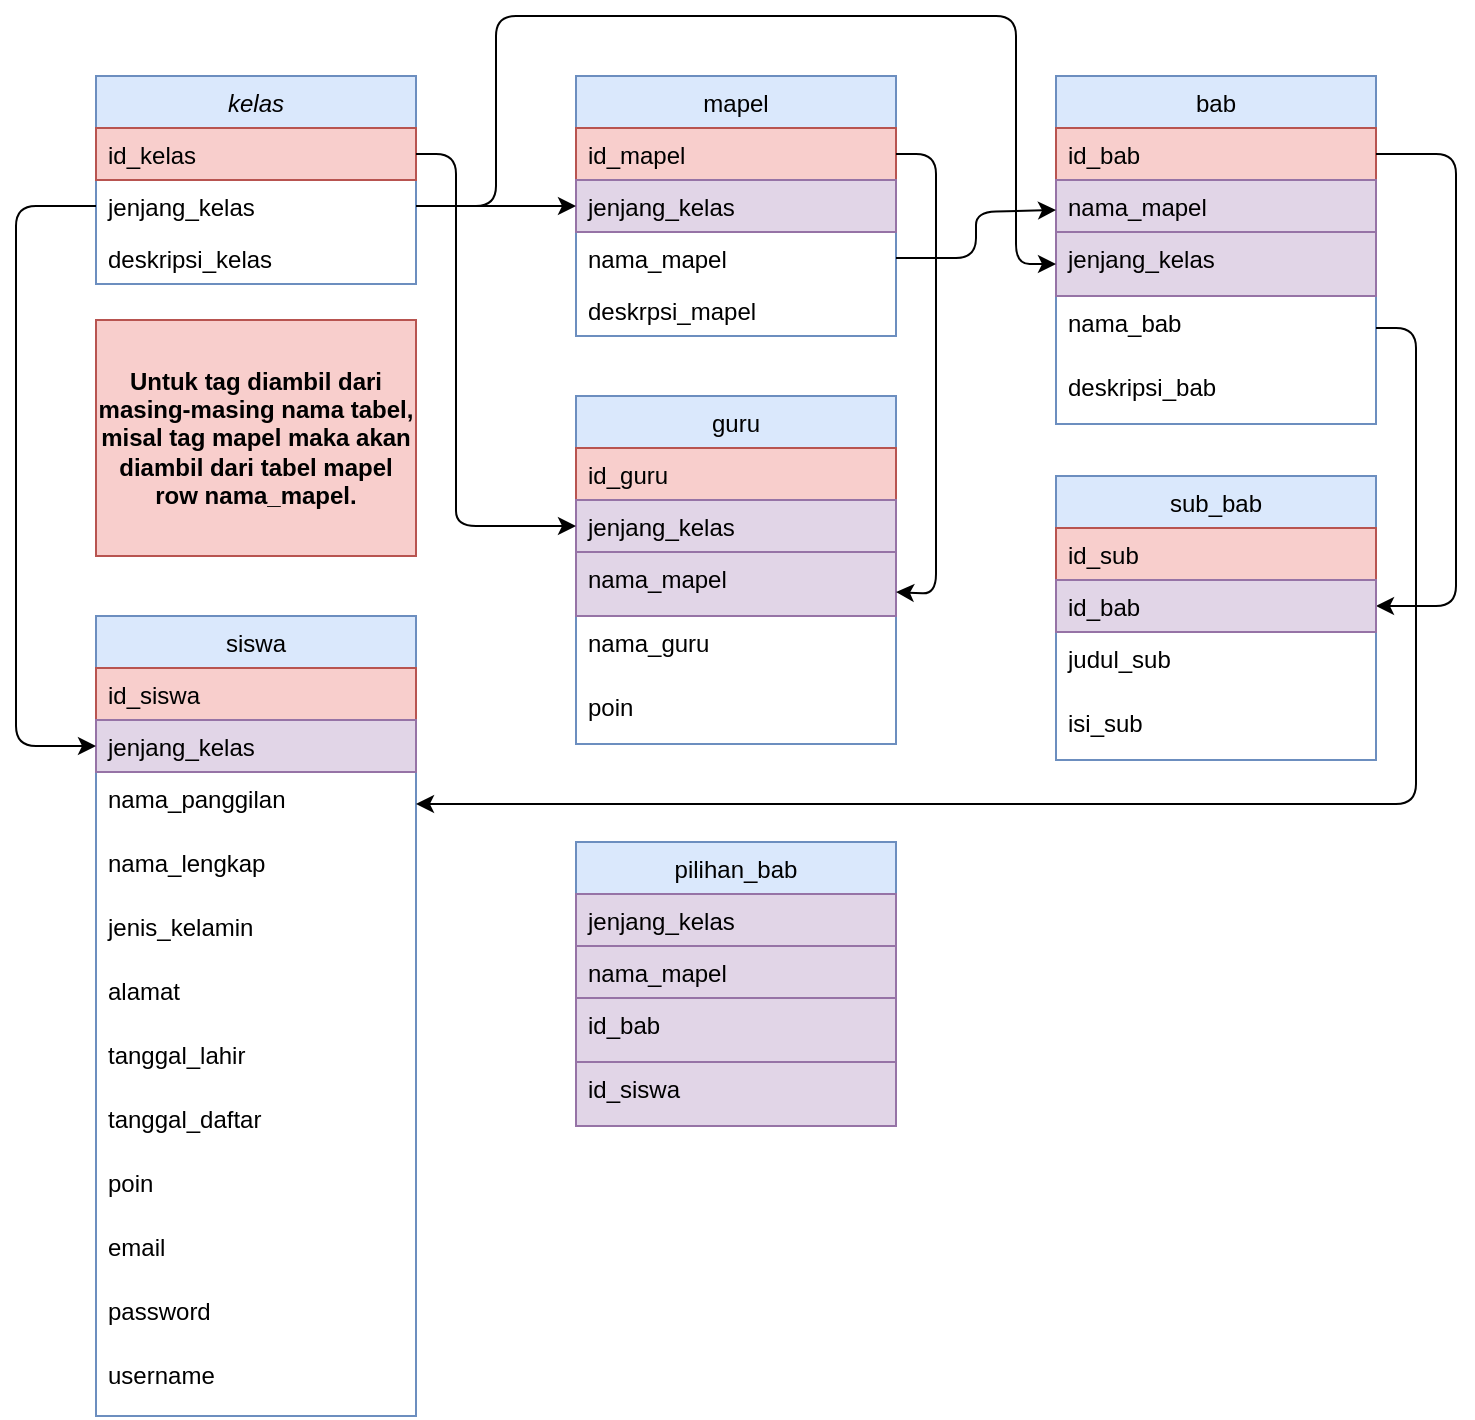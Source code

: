 <mxfile version="13.8.0" type="device"><diagram id="C5RBs43oDa-KdzZeNtuy" name="Page-1"><mxGraphModel dx="1848" dy="1616" grid="1" gridSize="10" guides="1" tooltips="1" connect="1" arrows="1" fold="1" page="1" pageScale="1" pageWidth="827" pageHeight="1169" math="0" shadow="0"><root><mxCell id="WIyWlLk6GJQsqaUBKTNV-0"/><mxCell id="WIyWlLk6GJQsqaUBKTNV-1" parent="WIyWlLk6GJQsqaUBKTNV-0"/><mxCell id="zkfFHV4jXpPFQw0GAbJ--0" value="kelas" style="swimlane;fontStyle=2;align=center;verticalAlign=top;childLayout=stackLayout;horizontal=1;startSize=26;horizontalStack=0;resizeParent=1;resizeLast=0;collapsible=1;marginBottom=0;rounded=0;shadow=0;strokeWidth=1;fillColor=#dae8fc;strokeColor=#6c8ebf;" parent="WIyWlLk6GJQsqaUBKTNV-1" vertex="1"><mxGeometry width="160" height="104" as="geometry"><mxRectangle x="230" y="140" width="160" height="26" as="alternateBounds"/></mxGeometry></mxCell><mxCell id="zkfFHV4jXpPFQw0GAbJ--1" value="id_kelas" style="text;align=left;verticalAlign=top;spacingLeft=4;spacingRight=4;overflow=hidden;rotatable=0;points=[[0,0.5],[1,0.5]];portConstraint=eastwest;fillColor=#f8cecc;strokeColor=#b85450;" parent="zkfFHV4jXpPFQw0GAbJ--0" vertex="1"><mxGeometry y="26" width="160" height="26" as="geometry"/></mxCell><mxCell id="zkfFHV4jXpPFQw0GAbJ--2" value="jenjang_kelas" style="text;align=left;verticalAlign=top;spacingLeft=4;spacingRight=4;overflow=hidden;rotatable=0;points=[[0,0.5],[1,0.5]];portConstraint=eastwest;rounded=0;shadow=0;html=0;" parent="zkfFHV4jXpPFQw0GAbJ--0" vertex="1"><mxGeometry y="52" width="160" height="26" as="geometry"/></mxCell><mxCell id="Qb5lP5wAOHeEkI_sJQtN-1" value="deskripsi_kelas" style="text;align=left;verticalAlign=top;spacingLeft=4;spacingRight=4;overflow=hidden;rotatable=0;points=[[0,0.5],[1,0.5]];portConstraint=eastwest;rounded=0;shadow=0;html=0;" parent="zkfFHV4jXpPFQw0GAbJ--0" vertex="1"><mxGeometry y="78" width="160" height="26" as="geometry"/></mxCell><mxCell id="zkfFHV4jXpPFQw0GAbJ--17" value="mapel" style="swimlane;fontStyle=0;align=center;verticalAlign=top;childLayout=stackLayout;horizontal=1;startSize=26;horizontalStack=0;resizeParent=1;resizeLast=0;collapsible=1;marginBottom=0;rounded=0;shadow=0;strokeWidth=1;fillColor=#dae8fc;strokeColor=#6c8ebf;" parent="WIyWlLk6GJQsqaUBKTNV-1" vertex="1"><mxGeometry x="240" width="160" height="130" as="geometry"><mxRectangle x="550" y="140" width="160" height="26" as="alternateBounds"/></mxGeometry></mxCell><mxCell id="zkfFHV4jXpPFQw0GAbJ--18" value="id_mapel" style="text;align=left;verticalAlign=top;spacingLeft=4;spacingRight=4;overflow=hidden;rotatable=0;points=[[0,0.5],[1,0.5]];portConstraint=eastwest;fillColor=#f8cecc;strokeColor=#b85450;" parent="zkfFHV4jXpPFQw0GAbJ--17" vertex="1"><mxGeometry y="26" width="160" height="26" as="geometry"/></mxCell><mxCell id="zkfFHV4jXpPFQw0GAbJ--19" value="jenjang_kelas" style="text;align=left;verticalAlign=top;spacingLeft=4;spacingRight=4;overflow=hidden;rotatable=0;points=[[0,0.5],[1,0.5]];portConstraint=eastwest;rounded=0;shadow=0;html=0;fillColor=#e1d5e7;strokeColor=#9673a6;" parent="zkfFHV4jXpPFQw0GAbJ--17" vertex="1"><mxGeometry y="52" width="160" height="26" as="geometry"/></mxCell><mxCell id="zkfFHV4jXpPFQw0GAbJ--20" value="nama_mapel" style="text;align=left;verticalAlign=top;spacingLeft=4;spacingRight=4;overflow=hidden;rotatable=0;points=[[0,0.5],[1,0.5]];portConstraint=eastwest;rounded=0;shadow=0;html=0;" parent="zkfFHV4jXpPFQw0GAbJ--17" vertex="1"><mxGeometry y="78" width="160" height="26" as="geometry"/></mxCell><mxCell id="_fxAGt5Pmlb_D-ollP2U-33" value="deskrpsi_mapel" style="text;align=left;verticalAlign=top;spacingLeft=4;spacingRight=4;overflow=hidden;rotatable=0;points=[[0,0.5],[1,0.5]];portConstraint=eastwest;rounded=0;shadow=0;html=0;" parent="zkfFHV4jXpPFQw0GAbJ--17" vertex="1"><mxGeometry y="104" width="160" height="26" as="geometry"/></mxCell><mxCell id="_fxAGt5Pmlb_D-ollP2U-4" value="bab" style="swimlane;fontStyle=0;align=center;verticalAlign=top;childLayout=stackLayout;horizontal=1;startSize=26;horizontalStack=0;resizeParent=1;resizeLast=0;collapsible=1;marginBottom=0;rounded=0;shadow=0;strokeWidth=1;fillColor=#dae8fc;strokeColor=#6c8ebf;" parent="WIyWlLk6GJQsqaUBKTNV-1" vertex="1"><mxGeometry x="480" width="160" height="174" as="geometry"><mxRectangle x="550" y="140" width="160" height="26" as="alternateBounds"/></mxGeometry></mxCell><mxCell id="_fxAGt5Pmlb_D-ollP2U-5" value="id_bab" style="text;align=left;verticalAlign=top;spacingLeft=4;spacingRight=4;overflow=hidden;rotatable=0;points=[[0,0.5],[1,0.5]];portConstraint=eastwest;fillColor=#f8cecc;strokeColor=#b85450;" parent="_fxAGt5Pmlb_D-ollP2U-4" vertex="1"><mxGeometry y="26" width="160" height="26" as="geometry"/></mxCell><mxCell id="_fxAGt5Pmlb_D-ollP2U-6" value="nama_mapel" style="text;align=left;verticalAlign=top;spacingLeft=4;spacingRight=4;overflow=hidden;rotatable=0;points=[[0,0.5],[1,0.5]];portConstraint=eastwest;rounded=0;shadow=0;html=0;fillColor=#e1d5e7;strokeColor=#9673a6;" parent="_fxAGt5Pmlb_D-ollP2U-4" vertex="1"><mxGeometry y="52" width="160" height="26" as="geometry"/></mxCell><mxCell id="GGLx0wExBquTDmXk_cAT-0" value="jenjang_kelas" style="text;align=left;verticalAlign=top;spacingLeft=4;spacingRight=4;overflow=hidden;rotatable=0;points=[[0,0.5],[1,0.5]];portConstraint=eastwest;rounded=0;shadow=0;html=0;fillColor=#e1d5e7;strokeColor=#9673a6;" vertex="1" parent="_fxAGt5Pmlb_D-ollP2U-4"><mxGeometry y="78" width="160" height="32" as="geometry"/></mxCell><mxCell id="_fxAGt5Pmlb_D-ollP2U-7" value="nama_bab" style="text;align=left;verticalAlign=top;spacingLeft=4;spacingRight=4;overflow=hidden;rotatable=0;points=[[0,0.5],[1,0.5]];portConstraint=eastwest;rounded=0;shadow=0;html=0;" parent="_fxAGt5Pmlb_D-ollP2U-4" vertex="1"><mxGeometry y="110" width="160" height="32" as="geometry"/></mxCell><mxCell id="Qb5lP5wAOHeEkI_sJQtN-0" value="deskripsi_bab" style="text;align=left;verticalAlign=top;spacingLeft=4;spacingRight=4;overflow=hidden;rotatable=0;points=[[0,0.5],[1,0.5]];portConstraint=eastwest;rounded=0;shadow=0;html=0;" parent="_fxAGt5Pmlb_D-ollP2U-4" vertex="1"><mxGeometry y="142" width="160" height="32" as="geometry"/></mxCell><mxCell id="_fxAGt5Pmlb_D-ollP2U-18" value="" style="endArrow=classic;html=1;entryX=0;entryY=0.5;entryDx=0;entryDy=0;" parent="WIyWlLk6GJQsqaUBKTNV-1" source="zkfFHV4jXpPFQw0GAbJ--2" target="zkfFHV4jXpPFQw0GAbJ--19" edge="1"><mxGeometry width="50" height="50" relative="1" as="geometry"><mxPoint x="300" y="200" as="sourcePoint"/><mxPoint x="350" y="150" as="targetPoint"/><Array as="points"><mxPoint x="200" y="65"/></Array></mxGeometry></mxCell><mxCell id="_fxAGt5Pmlb_D-ollP2U-19" value="" style="endArrow=classic;html=1;" parent="WIyWlLk6GJQsqaUBKTNV-1" source="zkfFHV4jXpPFQw0GAbJ--20" target="_fxAGt5Pmlb_D-ollP2U-6" edge="1"><mxGeometry width="50" height="50" relative="1" as="geometry"><mxPoint x="400" y="42" as="sourcePoint"/><mxPoint x="480" y="68" as="targetPoint"/><Array as="points"><mxPoint x="440" y="91"/><mxPoint x="440" y="68"/></Array></mxGeometry></mxCell><mxCell id="_fxAGt5Pmlb_D-ollP2U-22" value="Untuk tag diambil dari masing-masing nama tabel, misal tag mapel maka akan diambil dari tabel mapel row nama_mapel." style="text;html=1;strokeColor=#b85450;fillColor=#f8cecc;align=center;verticalAlign=middle;whiteSpace=wrap;rounded=0;fontStyle=1" parent="WIyWlLk6GJQsqaUBKTNV-1" vertex="1"><mxGeometry y="122" width="160" height="118" as="geometry"/></mxCell><mxCell id="_fxAGt5Pmlb_D-ollP2U-28" value="" style="endArrow=classic;html=1;" parent="WIyWlLk6GJQsqaUBKTNV-1" source="_fxAGt5Pmlb_D-ollP2U-5" target="_fxAGt5Pmlb_D-ollP2U-25" edge="1"><mxGeometry width="50" height="50" relative="1" as="geometry"><mxPoint x="410" y="49" as="sourcePoint"/><mxPoint x="490" y="77" as="targetPoint"/><Array as="points"><mxPoint x="680" y="39"/><mxPoint x="680" y="265"/></Array></mxGeometry></mxCell><mxCell id="_fxAGt5Pmlb_D-ollP2U-35" value="guru" style="swimlane;fontStyle=0;align=center;verticalAlign=top;childLayout=stackLayout;horizontal=1;startSize=26;horizontalStack=0;resizeParent=1;resizeLast=0;collapsible=1;marginBottom=0;rounded=0;shadow=0;strokeWidth=1;fillColor=#dae8fc;strokeColor=#6c8ebf;" parent="WIyWlLk6GJQsqaUBKTNV-1" vertex="1"><mxGeometry x="240" y="160" width="160" height="174" as="geometry"><mxRectangle x="550" y="140" width="160" height="26" as="alternateBounds"/></mxGeometry></mxCell><mxCell id="_fxAGt5Pmlb_D-ollP2U-36" value="id_guru" style="text;align=left;verticalAlign=top;spacingLeft=4;spacingRight=4;overflow=hidden;rotatable=0;points=[[0,0.5],[1,0.5]];portConstraint=eastwest;fillColor=#f8cecc;strokeColor=#b85450;" parent="_fxAGt5Pmlb_D-ollP2U-35" vertex="1"><mxGeometry y="26" width="160" height="26" as="geometry"/></mxCell><mxCell id="_fxAGt5Pmlb_D-ollP2U-37" value="jenjang_kelas" style="text;align=left;verticalAlign=top;spacingLeft=4;spacingRight=4;overflow=hidden;rotatable=0;points=[[0,0.5],[1,0.5]];portConstraint=eastwest;rounded=0;shadow=0;html=0;fillColor=#e1d5e7;strokeColor=#9673a6;" parent="_fxAGt5Pmlb_D-ollP2U-35" vertex="1"><mxGeometry y="52" width="160" height="26" as="geometry"/></mxCell><mxCell id="_fxAGt5Pmlb_D-ollP2U-38" value="nama_mapel" style="text;align=left;verticalAlign=top;spacingLeft=4;spacingRight=4;overflow=hidden;rotatable=0;points=[[0,0.5],[1,0.5]];portConstraint=eastwest;rounded=0;shadow=0;html=0;fillColor=#e1d5e7;strokeColor=#9673a6;" parent="_fxAGt5Pmlb_D-ollP2U-35" vertex="1"><mxGeometry y="78" width="160" height="32" as="geometry"/></mxCell><mxCell id="_fxAGt5Pmlb_D-ollP2U-40" value="nama_guru" style="text;align=left;verticalAlign=top;spacingLeft=4;spacingRight=4;overflow=hidden;rotatable=0;points=[[0,0.5],[1,0.5]];portConstraint=eastwest;rounded=0;shadow=0;html=0;" parent="_fxAGt5Pmlb_D-ollP2U-35" vertex="1"><mxGeometry y="110" width="160" height="32" as="geometry"/></mxCell><mxCell id="_fxAGt5Pmlb_D-ollP2U-41" value="poin" style="text;align=left;verticalAlign=top;spacingLeft=4;spacingRight=4;overflow=hidden;rotatable=0;points=[[0,0.5],[1,0.5]];portConstraint=eastwest;rounded=0;shadow=0;html=0;" parent="_fxAGt5Pmlb_D-ollP2U-35" vertex="1"><mxGeometry y="142" width="160" height="32" as="geometry"/></mxCell><mxCell id="_fxAGt5Pmlb_D-ollP2U-39" value="" style="endArrow=classic;html=1;" parent="WIyWlLk6GJQsqaUBKTNV-1" source="zkfFHV4jXpPFQw0GAbJ--18" target="_fxAGt5Pmlb_D-ollP2U-38" edge="1"><mxGeometry width="50" height="50" relative="1" as="geometry"><mxPoint x="170" y="320" as="sourcePoint"/><mxPoint x="400" y="250" as="targetPoint"/><Array as="points"><mxPoint x="420" y="39"/><mxPoint x="420" y="259"/></Array></mxGeometry></mxCell><mxCell id="_fxAGt5Pmlb_D-ollP2U-42" value="" style="endArrow=classic;html=1;" parent="WIyWlLk6GJQsqaUBKTNV-1" source="zkfFHV4jXpPFQw0GAbJ--1" target="_fxAGt5Pmlb_D-ollP2U-37" edge="1"><mxGeometry width="50" height="50" relative="1" as="geometry"><mxPoint x="410" y="49" as="sourcePoint"/><mxPoint x="410" y="268" as="targetPoint"/><Array as="points"><mxPoint x="180" y="39"/><mxPoint x="180" y="150"/><mxPoint x="180" y="200"/><mxPoint x="180" y="225"/></Array></mxGeometry></mxCell><mxCell id="_fxAGt5Pmlb_D-ollP2U-43" value="siswa" style="swimlane;fontStyle=0;align=center;verticalAlign=top;childLayout=stackLayout;horizontal=1;startSize=26;horizontalStack=0;resizeParent=1;resizeLast=0;collapsible=1;marginBottom=0;rounded=0;shadow=0;strokeWidth=1;fillColor=#dae8fc;strokeColor=#6c8ebf;" parent="WIyWlLk6GJQsqaUBKTNV-1" vertex="1"><mxGeometry y="270" width="160" height="400" as="geometry"><mxRectangle x="550" y="140" width="160" height="26" as="alternateBounds"/></mxGeometry></mxCell><mxCell id="_fxAGt5Pmlb_D-ollP2U-44" value="id_siswa" style="text;align=left;verticalAlign=top;spacingLeft=4;spacingRight=4;overflow=hidden;rotatable=0;points=[[0,0.5],[1,0.5]];portConstraint=eastwest;fillColor=#f8cecc;strokeColor=#b85450;" parent="_fxAGt5Pmlb_D-ollP2U-43" vertex="1"><mxGeometry y="26" width="160" height="26" as="geometry"/></mxCell><mxCell id="_fxAGt5Pmlb_D-ollP2U-45" value="jenjang_kelas" style="text;align=left;verticalAlign=top;spacingLeft=4;spacingRight=4;overflow=hidden;rotatable=0;points=[[0,0.5],[1,0.5]];portConstraint=eastwest;rounded=0;shadow=0;html=0;fillColor=#e1d5e7;strokeColor=#9673a6;" parent="_fxAGt5Pmlb_D-ollP2U-43" vertex="1"><mxGeometry y="52" width="160" height="26" as="geometry"/></mxCell><mxCell id="GGLx0wExBquTDmXk_cAT-3" value="nama_panggilan" style="text;align=left;verticalAlign=top;spacingLeft=4;spacingRight=4;overflow=hidden;rotatable=0;points=[[0,0.5],[1,0.5]];portConstraint=eastwest;rounded=0;shadow=0;html=0;" vertex="1" parent="_fxAGt5Pmlb_D-ollP2U-43"><mxGeometry y="78" width="160" height="32" as="geometry"/></mxCell><mxCell id="_fxAGt5Pmlb_D-ollP2U-46" value="nama_lengkap" style="text;align=left;verticalAlign=top;spacingLeft=4;spacingRight=4;overflow=hidden;rotatable=0;points=[[0,0.5],[1,0.5]];portConstraint=eastwest;rounded=0;shadow=0;html=0;" parent="_fxAGt5Pmlb_D-ollP2U-43" vertex="1"><mxGeometry y="110" width="160" height="32" as="geometry"/></mxCell><mxCell id="_fxAGt5Pmlb_D-ollP2U-55" value="jenis_kelamin" style="text;align=left;verticalAlign=top;spacingLeft=4;spacingRight=4;overflow=hidden;rotatable=0;points=[[0,0.5],[1,0.5]];portConstraint=eastwest;rounded=0;shadow=0;html=0;" parent="_fxAGt5Pmlb_D-ollP2U-43" vertex="1"><mxGeometry y="142" width="160" height="32" as="geometry"/></mxCell><mxCell id="_fxAGt5Pmlb_D-ollP2U-48" value="alamat" style="text;align=left;verticalAlign=top;spacingLeft=4;spacingRight=4;overflow=hidden;rotatable=0;points=[[0,0.5],[1,0.5]];portConstraint=eastwest;rounded=0;shadow=0;html=0;" parent="_fxAGt5Pmlb_D-ollP2U-43" vertex="1"><mxGeometry y="174" width="160" height="32" as="geometry"/></mxCell><mxCell id="_fxAGt5Pmlb_D-ollP2U-49" value="tanggal_lahir" style="text;align=left;verticalAlign=top;spacingLeft=4;spacingRight=4;overflow=hidden;rotatable=0;points=[[0,0.5],[1,0.5]];portConstraint=eastwest;rounded=0;shadow=0;html=0;" parent="_fxAGt5Pmlb_D-ollP2U-43" vertex="1"><mxGeometry y="206" width="160" height="32" as="geometry"/></mxCell><mxCell id="_fxAGt5Pmlb_D-ollP2U-50" value="tanggal_daftar" style="text;align=left;verticalAlign=top;spacingLeft=4;spacingRight=4;overflow=hidden;rotatable=0;points=[[0,0.5],[1,0.5]];portConstraint=eastwest;rounded=0;shadow=0;html=0;" parent="_fxAGt5Pmlb_D-ollP2U-43" vertex="1"><mxGeometry y="238" width="160" height="32" as="geometry"/></mxCell><mxCell id="_fxAGt5Pmlb_D-ollP2U-54" value="poin" style="text;align=left;verticalAlign=top;spacingLeft=4;spacingRight=4;overflow=hidden;rotatable=0;points=[[0,0.5],[1,0.5]];portConstraint=eastwest;rounded=0;shadow=0;html=0;" parent="_fxAGt5Pmlb_D-ollP2U-43" vertex="1"><mxGeometry y="270" width="160" height="32" as="geometry"/></mxCell><mxCell id="_fxAGt5Pmlb_D-ollP2U-53" value="email" style="text;align=left;verticalAlign=top;spacingLeft=4;spacingRight=4;overflow=hidden;rotatable=0;points=[[0,0.5],[1,0.5]];portConstraint=eastwest;rounded=0;shadow=0;html=0;" parent="_fxAGt5Pmlb_D-ollP2U-43" vertex="1"><mxGeometry y="302" width="160" height="32" as="geometry"/></mxCell><mxCell id="_fxAGt5Pmlb_D-ollP2U-52" value="password" style="text;align=left;verticalAlign=top;spacingLeft=4;spacingRight=4;overflow=hidden;rotatable=0;points=[[0,0.5],[1,0.5]];portConstraint=eastwest;rounded=0;shadow=0;html=0;" parent="_fxAGt5Pmlb_D-ollP2U-43" vertex="1"><mxGeometry y="334" width="160" height="32" as="geometry"/></mxCell><mxCell id="_fxAGt5Pmlb_D-ollP2U-51" value="username" style="text;align=left;verticalAlign=top;spacingLeft=4;spacingRight=4;overflow=hidden;rotatable=0;points=[[0,0.5],[1,0.5]];portConstraint=eastwest;rounded=0;shadow=0;html=0;" parent="_fxAGt5Pmlb_D-ollP2U-43" vertex="1"><mxGeometry y="366" width="160" height="32" as="geometry"/></mxCell><mxCell id="GGLx0wExBquTDmXk_cAT-1" value="" style="endArrow=classic;html=1;" edge="1" parent="WIyWlLk6GJQsqaUBKTNV-1" source="zkfFHV4jXpPFQw0GAbJ--2" target="GGLx0wExBquTDmXk_cAT-0"><mxGeometry width="50" height="50" relative="1" as="geometry"><mxPoint x="430" y="190" as="sourcePoint"/><mxPoint x="480" y="140" as="targetPoint"/><Array as="points"><mxPoint x="200" y="65"/><mxPoint x="200" y="-30"/><mxPoint x="460" y="-30"/><mxPoint x="460" y="94"/></Array></mxGeometry></mxCell><mxCell id="_fxAGt5Pmlb_D-ollP2U-23" value="sub_bab" style="swimlane;fontStyle=0;align=center;verticalAlign=top;childLayout=stackLayout;horizontal=1;startSize=26;horizontalStack=0;resizeParent=1;resizeLast=0;collapsible=1;marginBottom=0;rounded=0;shadow=0;strokeWidth=1;fillColor=#dae8fc;strokeColor=#6c8ebf;" parent="WIyWlLk6GJQsqaUBKTNV-1" vertex="1"><mxGeometry x="480" y="200" width="160" height="142" as="geometry"><mxRectangle x="550" y="140" width="160" height="26" as="alternateBounds"/></mxGeometry></mxCell><mxCell id="_fxAGt5Pmlb_D-ollP2U-24" value="id_sub" style="text;align=left;verticalAlign=top;spacingLeft=4;spacingRight=4;overflow=hidden;rotatable=0;points=[[0,0.5],[1,0.5]];portConstraint=eastwest;fillColor=#f8cecc;strokeColor=#b85450;" parent="_fxAGt5Pmlb_D-ollP2U-23" vertex="1"><mxGeometry y="26" width="160" height="26" as="geometry"/></mxCell><mxCell id="_fxAGt5Pmlb_D-ollP2U-25" value="id_bab" style="text;align=left;verticalAlign=top;spacingLeft=4;spacingRight=4;overflow=hidden;rotatable=0;points=[[0,0.5],[1,0.5]];portConstraint=eastwest;rounded=0;shadow=0;html=0;fillColor=#e1d5e7;strokeColor=#9673a6;" parent="_fxAGt5Pmlb_D-ollP2U-23" vertex="1"><mxGeometry y="52" width="160" height="26" as="geometry"/></mxCell><mxCell id="_fxAGt5Pmlb_D-ollP2U-26" value="judul_sub" style="text;align=left;verticalAlign=top;spacingLeft=4;spacingRight=4;overflow=hidden;rotatable=0;points=[[0,0.5],[1,0.5]];portConstraint=eastwest;rounded=0;shadow=0;html=0;" parent="_fxAGt5Pmlb_D-ollP2U-23" vertex="1"><mxGeometry y="78" width="160" height="32" as="geometry"/></mxCell><mxCell id="_fxAGt5Pmlb_D-ollP2U-27" value="isi_sub" style="text;align=left;verticalAlign=top;spacingLeft=4;spacingRight=4;overflow=hidden;rotatable=0;points=[[0,0.5],[1,0.5]];portConstraint=eastwest;rounded=0;shadow=0;html=0;" parent="_fxAGt5Pmlb_D-ollP2U-23" vertex="1"><mxGeometry y="110" width="160" height="32" as="geometry"/></mxCell><mxCell id="GGLx0wExBquTDmXk_cAT-4" value="" style="endArrow=classic;html=1;" edge="1" parent="WIyWlLk6GJQsqaUBKTNV-1" source="_fxAGt5Pmlb_D-ollP2U-7" target="GGLx0wExBquTDmXk_cAT-3"><mxGeometry width="50" height="50" relative="1" as="geometry"><mxPoint x="320" y="440" as="sourcePoint"/><mxPoint x="370" y="390" as="targetPoint"/><Array as="points"><mxPoint x="660" y="126"/><mxPoint x="660" y="364"/></Array></mxGeometry></mxCell><mxCell id="GGLx0wExBquTDmXk_cAT-5" value="" style="endArrow=classic;html=1;" edge="1" parent="WIyWlLk6GJQsqaUBKTNV-1" source="zkfFHV4jXpPFQw0GAbJ--2" target="_fxAGt5Pmlb_D-ollP2U-45"><mxGeometry width="50" height="50" relative="1" as="geometry"><mxPoint x="290" y="470" as="sourcePoint"/><mxPoint x="340" y="420" as="targetPoint"/><Array as="points"><mxPoint x="-40" y="65"/><mxPoint x="-40" y="335"/></Array></mxGeometry></mxCell><mxCell id="GGLx0wExBquTDmXk_cAT-6" value="pilihan_bab" style="swimlane;fontStyle=0;align=center;verticalAlign=top;childLayout=stackLayout;horizontal=1;startSize=26;horizontalStack=0;resizeParent=1;resizeLast=0;collapsible=1;marginBottom=0;rounded=0;shadow=0;strokeWidth=1;fillColor=#dae8fc;strokeColor=#6c8ebf;" vertex="1" parent="WIyWlLk6GJQsqaUBKTNV-1"><mxGeometry x="240" y="383" width="160" height="142" as="geometry"><mxRectangle x="550" y="140" width="160" height="26" as="alternateBounds"/></mxGeometry></mxCell><mxCell id="GGLx0wExBquTDmXk_cAT-7" value="jenjang_kelas" style="text;align=left;verticalAlign=top;spacingLeft=4;spacingRight=4;overflow=hidden;rotatable=0;points=[[0,0.5],[1,0.5]];portConstraint=eastwest;fillColor=#e1d5e7;strokeColor=#9673a6;" vertex="1" parent="GGLx0wExBquTDmXk_cAT-6"><mxGeometry y="26" width="160" height="26" as="geometry"/></mxCell><mxCell id="GGLx0wExBquTDmXk_cAT-8" value="nama_mapel" style="text;align=left;verticalAlign=top;spacingLeft=4;spacingRight=4;overflow=hidden;rotatable=0;points=[[0,0.5],[1,0.5]];portConstraint=eastwest;rounded=0;shadow=0;html=0;fillColor=#e1d5e7;strokeColor=#9673a6;" vertex="1" parent="GGLx0wExBquTDmXk_cAT-6"><mxGeometry y="52" width="160" height="26" as="geometry"/></mxCell><mxCell id="GGLx0wExBquTDmXk_cAT-9" value="id_bab" style="text;align=left;verticalAlign=top;spacingLeft=4;spacingRight=4;overflow=hidden;rotatable=0;points=[[0,0.5],[1,0.5]];portConstraint=eastwest;rounded=0;shadow=0;html=0;fillColor=#e1d5e7;strokeColor=#9673a6;" vertex="1" parent="GGLx0wExBquTDmXk_cAT-6"><mxGeometry y="78" width="160" height="32" as="geometry"/></mxCell><mxCell id="GGLx0wExBquTDmXk_cAT-10" value="id_siswa" style="text;align=left;verticalAlign=top;spacingLeft=4;spacingRight=4;overflow=hidden;rotatable=0;points=[[0,0.5],[1,0.5]];portConstraint=eastwest;rounded=0;shadow=0;html=0;fillColor=#e1d5e7;strokeColor=#9673a6;" vertex="1" parent="GGLx0wExBquTDmXk_cAT-6"><mxGeometry y="110" width="160" height="32" as="geometry"/></mxCell></root></mxGraphModel></diagram></mxfile>